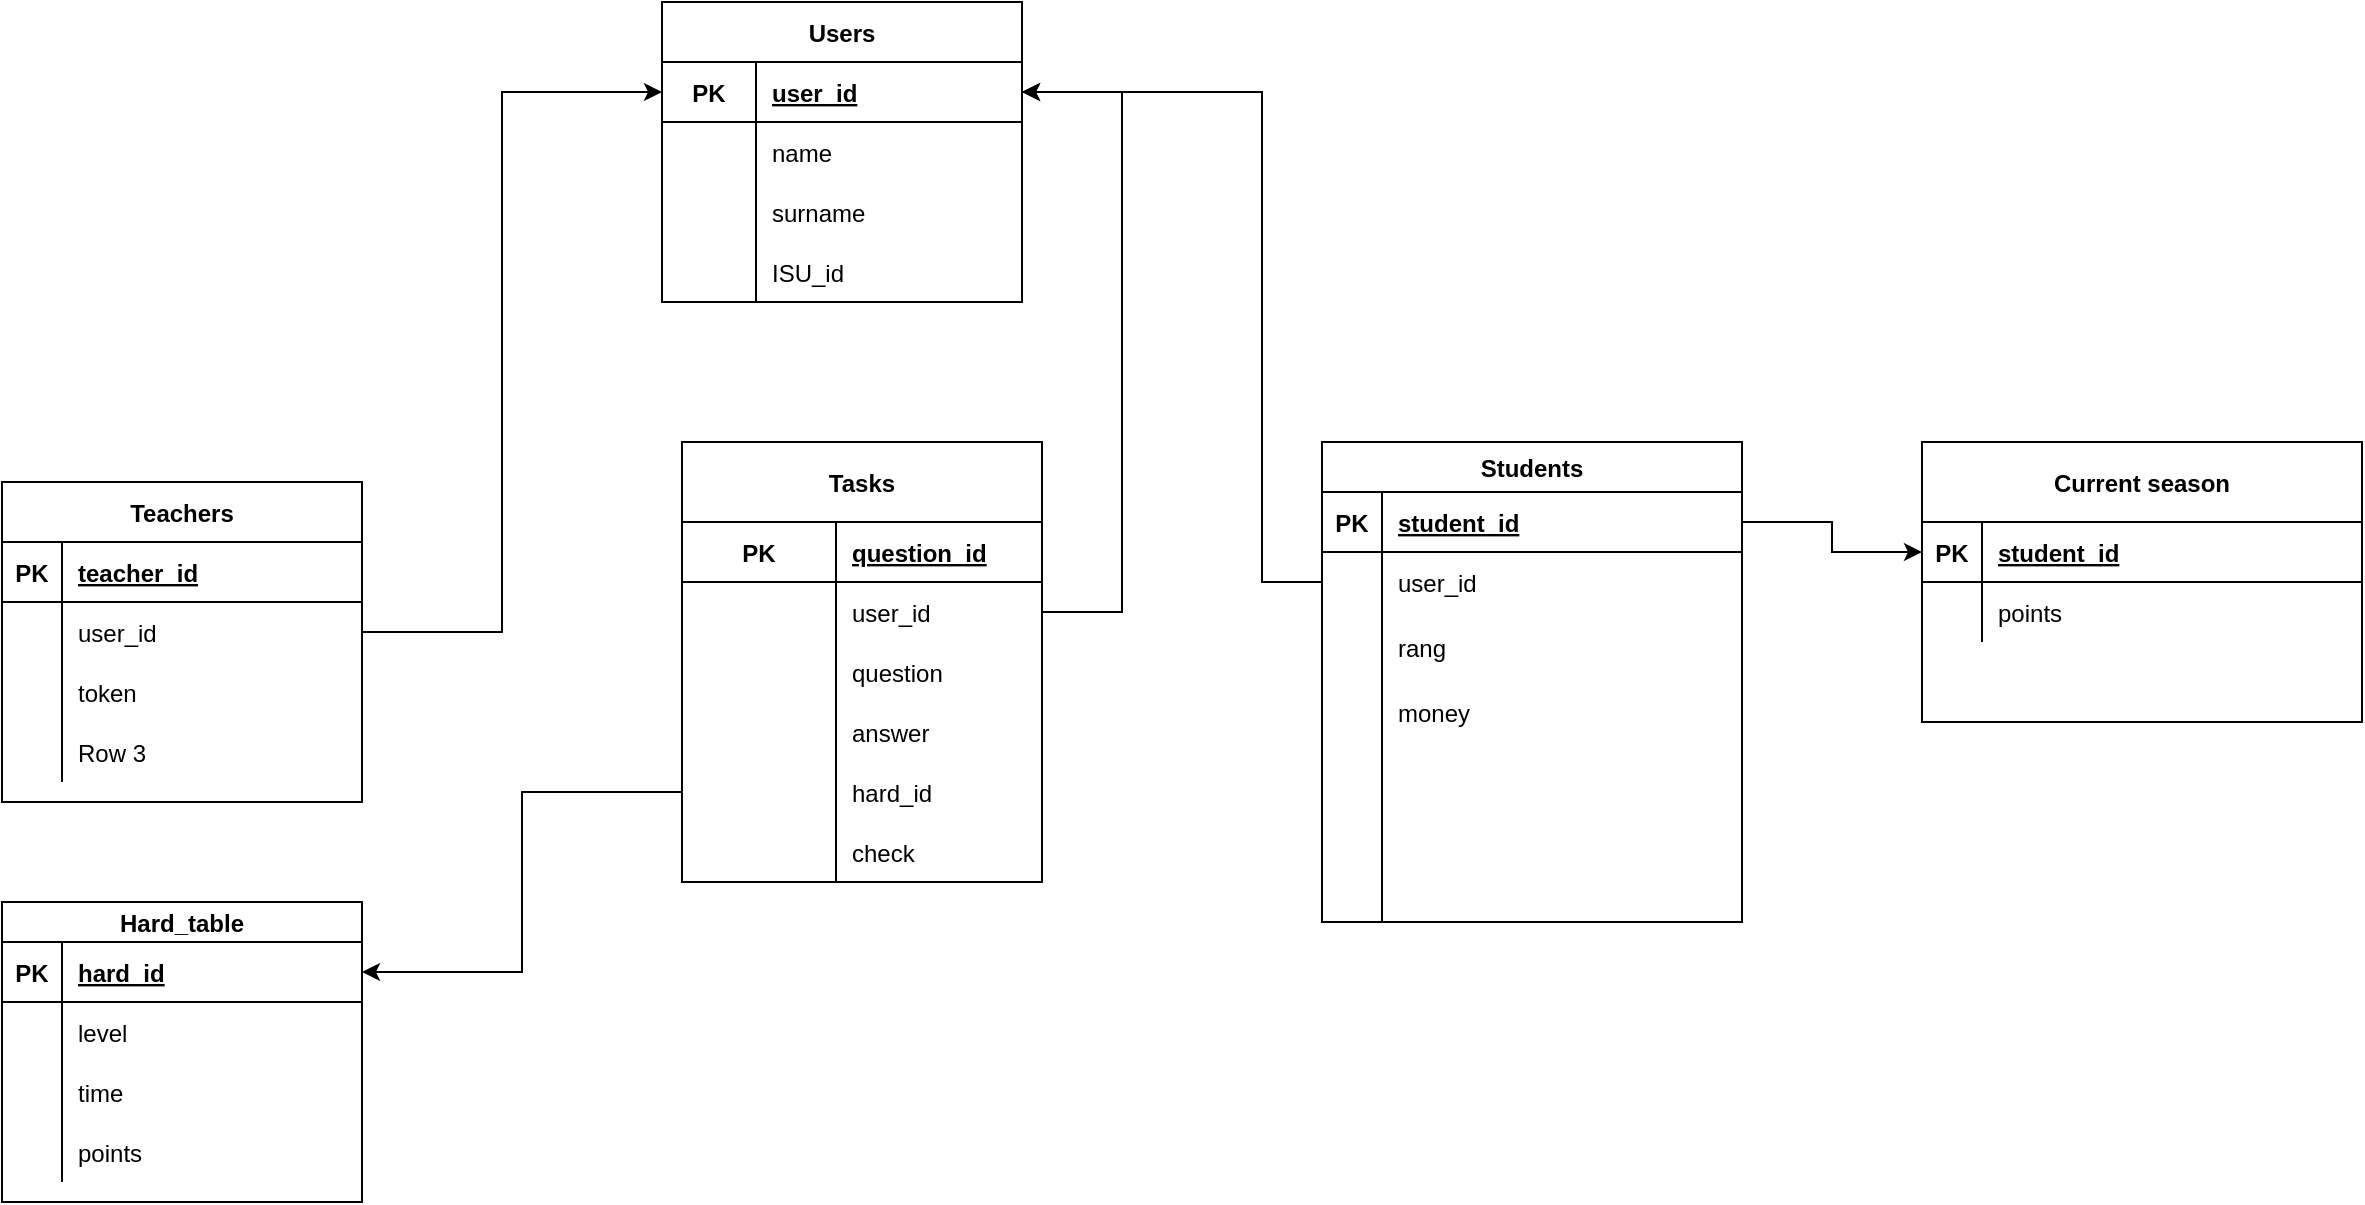 <mxfile version="15.9.6" type="device"><diagram id="FAbmXYwRQuuBy-1Pwn92" name="Page-1"><mxGraphModel dx="1483" dy="699" grid="1" gridSize="10" guides="1" tooltips="1" connect="1" arrows="1" fold="1" page="1" pageScale="1" pageWidth="827" pageHeight="1169" math="0" shadow="0"><root><mxCell id="0"/><mxCell id="1" parent="0"/><mxCell id="DKSP8XFwa9WQKHeEZCTy-1" value="Students" style="shape=table;startSize=25;container=1;collapsible=1;childLayout=tableLayout;fixedRows=1;rowLines=0;fontStyle=1;align=center;resizeLast=1;" vertex="1" parent="1"><mxGeometry x="1170" y="410" width="210" height="240" as="geometry"/></mxCell><mxCell id="DKSP8XFwa9WQKHeEZCTy-2" value="" style="shape=partialRectangle;collapsible=0;dropTarget=0;pointerEvents=0;fillColor=none;top=0;left=0;bottom=1;right=0;points=[[0,0.5],[1,0.5]];portConstraint=eastwest;" vertex="1" parent="DKSP8XFwa9WQKHeEZCTy-1"><mxGeometry y="25" width="210" height="30" as="geometry"/></mxCell><mxCell id="DKSP8XFwa9WQKHeEZCTy-3" value="PK" style="shape=partialRectangle;connectable=0;fillColor=none;top=0;left=0;bottom=0;right=0;fontStyle=1;overflow=hidden;" vertex="1" parent="DKSP8XFwa9WQKHeEZCTy-2"><mxGeometry width="30" height="30" as="geometry"><mxRectangle width="30" height="30" as="alternateBounds"/></mxGeometry></mxCell><mxCell id="DKSP8XFwa9WQKHeEZCTy-4" value="student_id" style="shape=partialRectangle;connectable=0;fillColor=none;top=0;left=0;bottom=0;right=0;align=left;spacingLeft=6;fontStyle=5;overflow=hidden;" vertex="1" parent="DKSP8XFwa9WQKHeEZCTy-2"><mxGeometry x="30" width="180" height="30" as="geometry"><mxRectangle width="180" height="30" as="alternateBounds"/></mxGeometry></mxCell><mxCell id="DKSP8XFwa9WQKHeEZCTy-5" value="" style="shape=partialRectangle;collapsible=0;dropTarget=0;pointerEvents=0;fillColor=none;top=0;left=0;bottom=0;right=0;points=[[0,0.5],[1,0.5]];portConstraint=eastwest;" vertex="1" parent="DKSP8XFwa9WQKHeEZCTy-1"><mxGeometry y="55" width="210" height="30" as="geometry"/></mxCell><mxCell id="DKSP8XFwa9WQKHeEZCTy-6" value="" style="shape=partialRectangle;connectable=0;fillColor=none;top=0;left=0;bottom=0;right=0;editable=1;overflow=hidden;" vertex="1" parent="DKSP8XFwa9WQKHeEZCTy-5"><mxGeometry width="30" height="30" as="geometry"><mxRectangle width="30" height="30" as="alternateBounds"/></mxGeometry></mxCell><mxCell id="DKSP8XFwa9WQKHeEZCTy-7" value="user_id" style="shape=partialRectangle;connectable=0;fillColor=none;top=0;left=0;bottom=0;right=0;align=left;spacingLeft=6;overflow=hidden;" vertex="1" parent="DKSP8XFwa9WQKHeEZCTy-5"><mxGeometry x="30" width="180" height="30" as="geometry"><mxRectangle width="180" height="30" as="alternateBounds"/></mxGeometry></mxCell><mxCell id="DKSP8XFwa9WQKHeEZCTy-8" value="" style="shape=partialRectangle;collapsible=0;dropTarget=0;pointerEvents=0;fillColor=none;top=0;left=0;bottom=0;right=0;points=[[0,0.5],[1,0.5]];portConstraint=eastwest;" vertex="1" parent="DKSP8XFwa9WQKHeEZCTy-1"><mxGeometry y="85" width="210" height="35" as="geometry"/></mxCell><mxCell id="DKSP8XFwa9WQKHeEZCTy-9" value="" style="shape=partialRectangle;connectable=0;fillColor=none;top=0;left=0;bottom=0;right=0;editable=1;overflow=hidden;" vertex="1" parent="DKSP8XFwa9WQKHeEZCTy-8"><mxGeometry width="30" height="35" as="geometry"><mxRectangle width="30" height="35" as="alternateBounds"/></mxGeometry></mxCell><mxCell id="DKSP8XFwa9WQKHeEZCTy-10" value="rang" style="shape=partialRectangle;connectable=0;fillColor=none;top=0;left=0;bottom=0;right=0;align=left;spacingLeft=6;overflow=hidden;" vertex="1" parent="DKSP8XFwa9WQKHeEZCTy-8"><mxGeometry x="30" width="180" height="35" as="geometry"><mxRectangle width="180" height="35" as="alternateBounds"/></mxGeometry></mxCell><mxCell id="DKSP8XFwa9WQKHeEZCTy-11" value="" style="shape=partialRectangle;collapsible=0;dropTarget=0;pointerEvents=0;fillColor=none;top=0;left=0;bottom=0;right=0;points=[[0,0.5],[1,0.5]];portConstraint=eastwest;" vertex="1" parent="DKSP8XFwa9WQKHeEZCTy-1"><mxGeometry y="120" width="210" height="30" as="geometry"/></mxCell><mxCell id="DKSP8XFwa9WQKHeEZCTy-12" value="" style="shape=partialRectangle;connectable=0;fillColor=none;top=0;left=0;bottom=0;right=0;editable=1;overflow=hidden;" vertex="1" parent="DKSP8XFwa9WQKHeEZCTy-11"><mxGeometry width="30" height="30" as="geometry"><mxRectangle width="30" height="30" as="alternateBounds"/></mxGeometry></mxCell><mxCell id="DKSP8XFwa9WQKHeEZCTy-13" value="money" style="shape=partialRectangle;connectable=0;fillColor=none;top=0;left=0;bottom=0;right=0;align=left;spacingLeft=6;overflow=hidden;" vertex="1" parent="DKSP8XFwa9WQKHeEZCTy-11"><mxGeometry x="30" width="180" height="30" as="geometry"><mxRectangle width="180" height="30" as="alternateBounds"/></mxGeometry></mxCell><mxCell id="DKSP8XFwa9WQKHeEZCTy-105" style="shape=partialRectangle;collapsible=0;dropTarget=0;pointerEvents=0;fillColor=none;top=0;left=0;bottom=0;right=0;points=[[0,0.5],[1,0.5]];portConstraint=eastwest;" vertex="1" parent="DKSP8XFwa9WQKHeEZCTy-1"><mxGeometry y="150" width="210" height="30" as="geometry"/></mxCell><mxCell id="DKSP8XFwa9WQKHeEZCTy-106" style="shape=partialRectangle;connectable=0;fillColor=none;top=0;left=0;bottom=0;right=0;editable=1;overflow=hidden;" vertex="1" parent="DKSP8XFwa9WQKHeEZCTy-105"><mxGeometry width="30" height="30" as="geometry"><mxRectangle width="30" height="30" as="alternateBounds"/></mxGeometry></mxCell><mxCell id="DKSP8XFwa9WQKHeEZCTy-107" style="shape=partialRectangle;connectable=0;fillColor=none;top=0;left=0;bottom=0;right=0;align=left;spacingLeft=6;overflow=hidden;" vertex="1" parent="DKSP8XFwa9WQKHeEZCTy-105"><mxGeometry x="30" width="180" height="30" as="geometry"><mxRectangle width="180" height="30" as="alternateBounds"/></mxGeometry></mxCell><mxCell id="DKSP8XFwa9WQKHeEZCTy-132" style="shape=partialRectangle;collapsible=0;dropTarget=0;pointerEvents=0;fillColor=none;top=0;left=0;bottom=0;right=0;points=[[0,0.5],[1,0.5]];portConstraint=eastwest;" vertex="1" parent="DKSP8XFwa9WQKHeEZCTy-1"><mxGeometry y="180" width="210" height="30" as="geometry"/></mxCell><mxCell id="DKSP8XFwa9WQKHeEZCTy-133" style="shape=partialRectangle;connectable=0;fillColor=none;top=0;left=0;bottom=0;right=0;editable=1;overflow=hidden;" vertex="1" parent="DKSP8XFwa9WQKHeEZCTy-132"><mxGeometry width="30" height="30" as="geometry"><mxRectangle width="30" height="30" as="alternateBounds"/></mxGeometry></mxCell><mxCell id="DKSP8XFwa9WQKHeEZCTy-134" style="shape=partialRectangle;connectable=0;fillColor=none;top=0;left=0;bottom=0;right=0;align=left;spacingLeft=6;overflow=hidden;" vertex="1" parent="DKSP8XFwa9WQKHeEZCTy-132"><mxGeometry x="30" width="180" height="30" as="geometry"><mxRectangle width="180" height="30" as="alternateBounds"/></mxGeometry></mxCell><mxCell id="DKSP8XFwa9WQKHeEZCTy-164" style="shape=partialRectangle;collapsible=0;dropTarget=0;pointerEvents=0;fillColor=none;top=0;left=0;bottom=0;right=0;points=[[0,0.5],[1,0.5]];portConstraint=eastwest;" vertex="1" parent="DKSP8XFwa9WQKHeEZCTy-1"><mxGeometry y="210" width="210" height="30" as="geometry"/></mxCell><mxCell id="DKSP8XFwa9WQKHeEZCTy-165" style="shape=partialRectangle;connectable=0;fillColor=none;top=0;left=0;bottom=0;right=0;editable=1;overflow=hidden;" vertex="1" parent="DKSP8XFwa9WQKHeEZCTy-164"><mxGeometry width="30" height="30" as="geometry"><mxRectangle width="30" height="30" as="alternateBounds"/></mxGeometry></mxCell><mxCell id="DKSP8XFwa9WQKHeEZCTy-166" style="shape=partialRectangle;connectable=0;fillColor=none;top=0;left=0;bottom=0;right=0;align=left;spacingLeft=6;overflow=hidden;" vertex="1" parent="DKSP8XFwa9WQKHeEZCTy-164"><mxGeometry x="30" width="180" height="30" as="geometry"><mxRectangle width="180" height="30" as="alternateBounds"/></mxGeometry></mxCell><mxCell id="DKSP8XFwa9WQKHeEZCTy-14" value="Teachers" style="shape=table;startSize=30;container=1;collapsible=1;childLayout=tableLayout;fixedRows=1;rowLines=0;fontStyle=1;align=center;resizeLast=1;" vertex="1" parent="1"><mxGeometry x="510" y="430" width="180" height="160" as="geometry"/></mxCell><mxCell id="DKSP8XFwa9WQKHeEZCTy-15" value="" style="shape=partialRectangle;collapsible=0;dropTarget=0;pointerEvents=0;fillColor=none;top=0;left=0;bottom=1;right=0;points=[[0,0.5],[1,0.5]];portConstraint=eastwest;" vertex="1" parent="DKSP8XFwa9WQKHeEZCTy-14"><mxGeometry y="30" width="180" height="30" as="geometry"/></mxCell><mxCell id="DKSP8XFwa9WQKHeEZCTy-16" value="PK" style="shape=partialRectangle;connectable=0;fillColor=none;top=0;left=0;bottom=0;right=0;fontStyle=1;overflow=hidden;" vertex="1" parent="DKSP8XFwa9WQKHeEZCTy-15"><mxGeometry width="30" height="30" as="geometry"><mxRectangle width="30" height="30" as="alternateBounds"/></mxGeometry></mxCell><mxCell id="DKSP8XFwa9WQKHeEZCTy-17" value="teacher_id" style="shape=partialRectangle;connectable=0;fillColor=none;top=0;left=0;bottom=0;right=0;align=left;spacingLeft=6;fontStyle=5;overflow=hidden;" vertex="1" parent="DKSP8XFwa9WQKHeEZCTy-15"><mxGeometry x="30" width="150" height="30" as="geometry"><mxRectangle width="150" height="30" as="alternateBounds"/></mxGeometry></mxCell><mxCell id="DKSP8XFwa9WQKHeEZCTy-18" value="" style="shape=partialRectangle;collapsible=0;dropTarget=0;pointerEvents=0;fillColor=none;top=0;left=0;bottom=0;right=0;points=[[0,0.5],[1,0.5]];portConstraint=eastwest;" vertex="1" parent="DKSP8XFwa9WQKHeEZCTy-14"><mxGeometry y="60" width="180" height="30" as="geometry"/></mxCell><mxCell id="DKSP8XFwa9WQKHeEZCTy-19" value="" style="shape=partialRectangle;connectable=0;fillColor=none;top=0;left=0;bottom=0;right=0;editable=1;overflow=hidden;" vertex="1" parent="DKSP8XFwa9WQKHeEZCTy-18"><mxGeometry width="30" height="30" as="geometry"><mxRectangle width="30" height="30" as="alternateBounds"/></mxGeometry></mxCell><mxCell id="DKSP8XFwa9WQKHeEZCTy-20" value="user_id" style="shape=partialRectangle;connectable=0;fillColor=none;top=0;left=0;bottom=0;right=0;align=left;spacingLeft=6;overflow=hidden;" vertex="1" parent="DKSP8XFwa9WQKHeEZCTy-18"><mxGeometry x="30" width="150" height="30" as="geometry"><mxRectangle width="150" height="30" as="alternateBounds"/></mxGeometry></mxCell><mxCell id="DKSP8XFwa9WQKHeEZCTy-21" value="" style="shape=partialRectangle;collapsible=0;dropTarget=0;pointerEvents=0;fillColor=none;top=0;left=0;bottom=0;right=0;points=[[0,0.5],[1,0.5]];portConstraint=eastwest;" vertex="1" parent="DKSP8XFwa9WQKHeEZCTy-14"><mxGeometry y="90" width="180" height="30" as="geometry"/></mxCell><mxCell id="DKSP8XFwa9WQKHeEZCTy-22" value="" style="shape=partialRectangle;connectable=0;fillColor=none;top=0;left=0;bottom=0;right=0;editable=1;overflow=hidden;" vertex="1" parent="DKSP8XFwa9WQKHeEZCTy-21"><mxGeometry width="30" height="30" as="geometry"><mxRectangle width="30" height="30" as="alternateBounds"/></mxGeometry></mxCell><mxCell id="DKSP8XFwa9WQKHeEZCTy-23" value="token" style="shape=partialRectangle;connectable=0;fillColor=none;top=0;left=0;bottom=0;right=0;align=left;spacingLeft=6;overflow=hidden;" vertex="1" parent="DKSP8XFwa9WQKHeEZCTy-21"><mxGeometry x="30" width="150" height="30" as="geometry"><mxRectangle width="150" height="30" as="alternateBounds"/></mxGeometry></mxCell><mxCell id="DKSP8XFwa9WQKHeEZCTy-24" value="" style="shape=partialRectangle;collapsible=0;dropTarget=0;pointerEvents=0;fillColor=none;top=0;left=0;bottom=0;right=0;points=[[0,0.5],[1,0.5]];portConstraint=eastwest;" vertex="1" parent="DKSP8XFwa9WQKHeEZCTy-14"><mxGeometry y="120" width="180" height="30" as="geometry"/></mxCell><mxCell id="DKSP8XFwa9WQKHeEZCTy-25" value="" style="shape=partialRectangle;connectable=0;fillColor=none;top=0;left=0;bottom=0;right=0;editable=1;overflow=hidden;" vertex="1" parent="DKSP8XFwa9WQKHeEZCTy-24"><mxGeometry width="30" height="30" as="geometry"><mxRectangle width="30" height="30" as="alternateBounds"/></mxGeometry></mxCell><mxCell id="DKSP8XFwa9WQKHeEZCTy-26" value="Row 3" style="shape=partialRectangle;connectable=0;fillColor=none;top=0;left=0;bottom=0;right=0;align=left;spacingLeft=6;overflow=hidden;" vertex="1" parent="DKSP8XFwa9WQKHeEZCTy-24"><mxGeometry x="30" width="150" height="30" as="geometry"><mxRectangle width="150" height="30" as="alternateBounds"/></mxGeometry></mxCell><mxCell id="DKSP8XFwa9WQKHeEZCTy-27" value="Tasks" style="shape=table;startSize=40;container=1;collapsible=1;childLayout=tableLayout;fixedRows=1;rowLines=0;fontStyle=1;align=center;resizeLast=1;" vertex="1" parent="1"><mxGeometry x="850" y="410" width="180" height="220" as="geometry"/></mxCell><mxCell id="DKSP8XFwa9WQKHeEZCTy-28" value="" style="shape=partialRectangle;collapsible=0;dropTarget=0;pointerEvents=0;fillColor=none;top=0;left=0;bottom=1;right=0;points=[[0,0.5],[1,0.5]];portConstraint=eastwest;" vertex="1" parent="DKSP8XFwa9WQKHeEZCTy-27"><mxGeometry y="40" width="180" height="30" as="geometry"/></mxCell><mxCell id="DKSP8XFwa9WQKHeEZCTy-29" value="PK" style="shape=partialRectangle;connectable=0;fillColor=none;top=0;left=0;bottom=0;right=0;fontStyle=1;overflow=hidden;" vertex="1" parent="DKSP8XFwa9WQKHeEZCTy-28"><mxGeometry width="77.0" height="30" as="geometry"><mxRectangle width="77.0" height="30" as="alternateBounds"/></mxGeometry></mxCell><mxCell id="DKSP8XFwa9WQKHeEZCTy-30" value="question_id" style="shape=partialRectangle;connectable=0;fillColor=none;top=0;left=0;bottom=0;right=0;align=left;spacingLeft=6;fontStyle=5;overflow=hidden;" vertex="1" parent="DKSP8XFwa9WQKHeEZCTy-28"><mxGeometry x="77.0" width="103.0" height="30" as="geometry"><mxRectangle width="103.0" height="30" as="alternateBounds"/></mxGeometry></mxCell><mxCell id="DKSP8XFwa9WQKHeEZCTy-31" value="" style="shape=partialRectangle;collapsible=0;dropTarget=0;pointerEvents=0;fillColor=none;top=0;left=0;bottom=0;right=0;points=[[0,0.5],[1,0.5]];portConstraint=eastwest;" vertex="1" parent="DKSP8XFwa9WQKHeEZCTy-27"><mxGeometry y="70" width="180" height="30" as="geometry"/></mxCell><mxCell id="DKSP8XFwa9WQKHeEZCTy-32" value="" style="shape=partialRectangle;connectable=0;fillColor=none;top=0;left=0;bottom=0;right=0;editable=1;overflow=hidden;" vertex="1" parent="DKSP8XFwa9WQKHeEZCTy-31"><mxGeometry width="77.0" height="30" as="geometry"><mxRectangle width="77.0" height="30" as="alternateBounds"/></mxGeometry></mxCell><mxCell id="DKSP8XFwa9WQKHeEZCTy-33" value="user_id" style="shape=partialRectangle;connectable=0;fillColor=none;top=0;left=0;bottom=0;right=0;align=left;spacingLeft=6;overflow=hidden;" vertex="1" parent="DKSP8XFwa9WQKHeEZCTy-31"><mxGeometry x="77.0" width="103.0" height="30" as="geometry"><mxRectangle width="103.0" height="30" as="alternateBounds"/></mxGeometry></mxCell><mxCell id="DKSP8XFwa9WQKHeEZCTy-34" value="" style="shape=partialRectangle;collapsible=0;dropTarget=0;pointerEvents=0;fillColor=none;top=0;left=0;bottom=0;right=0;points=[[0,0.5],[1,0.5]];portConstraint=eastwest;" vertex="1" parent="DKSP8XFwa9WQKHeEZCTy-27"><mxGeometry y="100" width="180" height="30" as="geometry"/></mxCell><mxCell id="DKSP8XFwa9WQKHeEZCTy-35" value="" style="shape=partialRectangle;connectable=0;fillColor=none;top=0;left=0;bottom=0;right=0;editable=1;overflow=hidden;" vertex="1" parent="DKSP8XFwa9WQKHeEZCTy-34"><mxGeometry width="77.0" height="30" as="geometry"><mxRectangle width="77.0" height="30" as="alternateBounds"/></mxGeometry></mxCell><mxCell id="DKSP8XFwa9WQKHeEZCTy-36" value="question" style="shape=partialRectangle;connectable=0;fillColor=none;top=0;left=0;bottom=0;right=0;align=left;spacingLeft=6;overflow=hidden;" vertex="1" parent="DKSP8XFwa9WQKHeEZCTy-34"><mxGeometry x="77.0" width="103.0" height="30" as="geometry"><mxRectangle width="103.0" height="30" as="alternateBounds"/></mxGeometry></mxCell><mxCell id="DKSP8XFwa9WQKHeEZCTy-37" value="" style="shape=partialRectangle;collapsible=0;dropTarget=0;pointerEvents=0;fillColor=none;top=0;left=0;bottom=0;right=0;points=[[0,0.5],[1,0.5]];portConstraint=eastwest;" vertex="1" parent="DKSP8XFwa9WQKHeEZCTy-27"><mxGeometry y="130" width="180" height="30" as="geometry"/></mxCell><mxCell id="DKSP8XFwa9WQKHeEZCTy-38" value="" style="shape=partialRectangle;connectable=0;fillColor=none;top=0;left=0;bottom=0;right=0;editable=1;overflow=hidden;" vertex="1" parent="DKSP8XFwa9WQKHeEZCTy-37"><mxGeometry width="77.0" height="30" as="geometry"><mxRectangle width="77.0" height="30" as="alternateBounds"/></mxGeometry></mxCell><mxCell id="DKSP8XFwa9WQKHeEZCTy-39" value="answer" style="shape=partialRectangle;connectable=0;fillColor=none;top=0;left=0;bottom=0;right=0;align=left;spacingLeft=6;overflow=hidden;" vertex="1" parent="DKSP8XFwa9WQKHeEZCTy-37"><mxGeometry x="77.0" width="103.0" height="30" as="geometry"><mxRectangle width="103.0" height="30" as="alternateBounds"/></mxGeometry></mxCell><mxCell id="DKSP8XFwa9WQKHeEZCTy-98" style="shape=partialRectangle;collapsible=0;dropTarget=0;pointerEvents=0;fillColor=none;top=0;left=0;bottom=0;right=0;points=[[0,0.5],[1,0.5]];portConstraint=eastwest;" vertex="1" parent="DKSP8XFwa9WQKHeEZCTy-27"><mxGeometry y="160" width="180" height="30" as="geometry"/></mxCell><mxCell id="DKSP8XFwa9WQKHeEZCTy-99" style="shape=partialRectangle;connectable=0;fillColor=none;top=0;left=0;bottom=0;right=0;editable=1;overflow=hidden;" vertex="1" parent="DKSP8XFwa9WQKHeEZCTy-98"><mxGeometry width="77.0" height="30" as="geometry"><mxRectangle width="77.0" height="30" as="alternateBounds"/></mxGeometry></mxCell><mxCell id="DKSP8XFwa9WQKHeEZCTy-100" value="hard_id" style="shape=partialRectangle;connectable=0;fillColor=none;top=0;left=0;bottom=0;right=0;align=left;spacingLeft=6;overflow=hidden;" vertex="1" parent="DKSP8XFwa9WQKHeEZCTy-98"><mxGeometry x="77.0" width="103.0" height="30" as="geometry"><mxRectangle width="103.0" height="30" as="alternateBounds"/></mxGeometry></mxCell><mxCell id="DKSP8XFwa9WQKHeEZCTy-148" style="shape=partialRectangle;collapsible=0;dropTarget=0;pointerEvents=0;fillColor=none;top=0;left=0;bottom=0;right=0;points=[[0,0.5],[1,0.5]];portConstraint=eastwest;" vertex="1" parent="DKSP8XFwa9WQKHeEZCTy-27"><mxGeometry y="190" width="180" height="30" as="geometry"/></mxCell><mxCell id="DKSP8XFwa9WQKHeEZCTy-149" style="shape=partialRectangle;connectable=0;fillColor=none;top=0;left=0;bottom=0;right=0;editable=1;overflow=hidden;" vertex="1" parent="DKSP8XFwa9WQKHeEZCTy-148"><mxGeometry width="77.0" height="30" as="geometry"><mxRectangle width="77.0" height="30" as="alternateBounds"/></mxGeometry></mxCell><mxCell id="DKSP8XFwa9WQKHeEZCTy-150" value="check" style="shape=partialRectangle;connectable=0;fillColor=none;top=0;left=0;bottom=0;right=0;align=left;spacingLeft=6;overflow=hidden;" vertex="1" parent="DKSP8XFwa9WQKHeEZCTy-148"><mxGeometry x="77.0" width="103.0" height="30" as="geometry"><mxRectangle width="103.0" height="30" as="alternateBounds"/></mxGeometry></mxCell><mxCell id="DKSP8XFwa9WQKHeEZCTy-60" value="Users" style="shape=table;startSize=30;container=1;collapsible=1;childLayout=tableLayout;fixedRows=1;rowLines=0;fontStyle=1;align=center;resizeLast=1;" vertex="1" parent="1"><mxGeometry x="840" y="190" width="180" height="150" as="geometry"/></mxCell><mxCell id="DKSP8XFwa9WQKHeEZCTy-61" value="" style="shape=partialRectangle;collapsible=0;dropTarget=0;pointerEvents=0;fillColor=none;top=0;left=0;bottom=1;right=0;points=[[0,0.5],[1,0.5]];portConstraint=eastwest;" vertex="1" parent="DKSP8XFwa9WQKHeEZCTy-60"><mxGeometry y="30" width="180" height="30" as="geometry"/></mxCell><mxCell id="DKSP8XFwa9WQKHeEZCTy-62" value="PK" style="shape=partialRectangle;connectable=0;fillColor=none;top=0;left=0;bottom=0;right=0;fontStyle=1;overflow=hidden;" vertex="1" parent="DKSP8XFwa9WQKHeEZCTy-61"><mxGeometry width="47.0" height="30" as="geometry"><mxRectangle width="47.0" height="30" as="alternateBounds"/></mxGeometry></mxCell><mxCell id="DKSP8XFwa9WQKHeEZCTy-63" value="user_id" style="shape=partialRectangle;connectable=0;fillColor=none;top=0;left=0;bottom=0;right=0;align=left;spacingLeft=6;fontStyle=5;overflow=hidden;" vertex="1" parent="DKSP8XFwa9WQKHeEZCTy-61"><mxGeometry x="47.0" width="133.0" height="30" as="geometry"><mxRectangle width="133.0" height="30" as="alternateBounds"/></mxGeometry></mxCell><mxCell id="DKSP8XFwa9WQKHeEZCTy-64" value="" style="shape=partialRectangle;collapsible=0;dropTarget=0;pointerEvents=0;fillColor=none;top=0;left=0;bottom=0;right=0;points=[[0,0.5],[1,0.5]];portConstraint=eastwest;" vertex="1" parent="DKSP8XFwa9WQKHeEZCTy-60"><mxGeometry y="60" width="180" height="30" as="geometry"/></mxCell><mxCell id="DKSP8XFwa9WQKHeEZCTy-65" value="" style="shape=partialRectangle;connectable=0;fillColor=none;top=0;left=0;bottom=0;right=0;editable=1;overflow=hidden;" vertex="1" parent="DKSP8XFwa9WQKHeEZCTy-64"><mxGeometry width="47.0" height="30" as="geometry"><mxRectangle width="47.0" height="30" as="alternateBounds"/></mxGeometry></mxCell><mxCell id="DKSP8XFwa9WQKHeEZCTy-66" value="name" style="shape=partialRectangle;connectable=0;fillColor=none;top=0;left=0;bottom=0;right=0;align=left;spacingLeft=6;overflow=hidden;" vertex="1" parent="DKSP8XFwa9WQKHeEZCTy-64"><mxGeometry x="47.0" width="133.0" height="30" as="geometry"><mxRectangle width="133.0" height="30" as="alternateBounds"/></mxGeometry></mxCell><mxCell id="DKSP8XFwa9WQKHeEZCTy-67" value="" style="shape=partialRectangle;collapsible=0;dropTarget=0;pointerEvents=0;fillColor=none;top=0;left=0;bottom=0;right=0;points=[[0,0.5],[1,0.5]];portConstraint=eastwest;" vertex="1" parent="DKSP8XFwa9WQKHeEZCTy-60"><mxGeometry y="90" width="180" height="30" as="geometry"/></mxCell><mxCell id="DKSP8XFwa9WQKHeEZCTy-68" value="" style="shape=partialRectangle;connectable=0;fillColor=none;top=0;left=0;bottom=0;right=0;editable=1;overflow=hidden;" vertex="1" parent="DKSP8XFwa9WQKHeEZCTy-67"><mxGeometry width="47.0" height="30" as="geometry"><mxRectangle width="47.0" height="30" as="alternateBounds"/></mxGeometry></mxCell><mxCell id="DKSP8XFwa9WQKHeEZCTy-69" value="surname" style="shape=partialRectangle;connectable=0;fillColor=none;top=0;left=0;bottom=0;right=0;align=left;spacingLeft=6;overflow=hidden;" vertex="1" parent="DKSP8XFwa9WQKHeEZCTy-67"><mxGeometry x="47.0" width="133.0" height="30" as="geometry"><mxRectangle width="133.0" height="30" as="alternateBounds"/></mxGeometry></mxCell><mxCell id="DKSP8XFwa9WQKHeEZCTy-70" value="" style="shape=partialRectangle;collapsible=0;dropTarget=0;pointerEvents=0;fillColor=none;top=0;left=0;bottom=0;right=0;points=[[0,0.5],[1,0.5]];portConstraint=eastwest;" vertex="1" parent="DKSP8XFwa9WQKHeEZCTy-60"><mxGeometry y="120" width="180" height="30" as="geometry"/></mxCell><mxCell id="DKSP8XFwa9WQKHeEZCTy-71" value="" style="shape=partialRectangle;connectable=0;fillColor=none;top=0;left=0;bottom=0;right=0;editable=1;overflow=hidden;" vertex="1" parent="DKSP8XFwa9WQKHeEZCTy-70"><mxGeometry width="47.0" height="30" as="geometry"><mxRectangle width="47.0" height="30" as="alternateBounds"/></mxGeometry></mxCell><mxCell id="DKSP8XFwa9WQKHeEZCTy-72" value="ISU_id" style="shape=partialRectangle;connectable=0;fillColor=none;top=0;left=0;bottom=0;right=0;align=left;spacingLeft=6;overflow=hidden;" vertex="1" parent="DKSP8XFwa9WQKHeEZCTy-70"><mxGeometry x="47.0" width="133.0" height="30" as="geometry"><mxRectangle width="133.0" height="30" as="alternateBounds"/></mxGeometry></mxCell><mxCell id="DKSP8XFwa9WQKHeEZCTy-73" value="Hard_table" style="shape=table;startSize=20;container=1;collapsible=1;childLayout=tableLayout;fixedRows=1;rowLines=0;fontStyle=1;align=center;resizeLast=1;" vertex="1" parent="1"><mxGeometry x="510" y="640" width="180" height="150" as="geometry"/></mxCell><mxCell id="DKSP8XFwa9WQKHeEZCTy-74" value="" style="shape=partialRectangle;collapsible=0;dropTarget=0;pointerEvents=0;fillColor=none;top=0;left=0;bottom=1;right=0;points=[[0,0.5],[1,0.5]];portConstraint=eastwest;" vertex="1" parent="DKSP8XFwa9WQKHeEZCTy-73"><mxGeometry y="20" width="180" height="30" as="geometry"/></mxCell><mxCell id="DKSP8XFwa9WQKHeEZCTy-75" value="PK" style="shape=partialRectangle;connectable=0;fillColor=none;top=0;left=0;bottom=0;right=0;fontStyle=1;overflow=hidden;" vertex="1" parent="DKSP8XFwa9WQKHeEZCTy-74"><mxGeometry width="30" height="30" as="geometry"><mxRectangle width="30" height="30" as="alternateBounds"/></mxGeometry></mxCell><mxCell id="DKSP8XFwa9WQKHeEZCTy-76" value="hard_id" style="shape=partialRectangle;connectable=0;fillColor=none;top=0;left=0;bottom=0;right=0;align=left;spacingLeft=6;fontStyle=5;overflow=hidden;" vertex="1" parent="DKSP8XFwa9WQKHeEZCTy-74"><mxGeometry x="30" width="150" height="30" as="geometry"><mxRectangle width="150" height="30" as="alternateBounds"/></mxGeometry></mxCell><mxCell id="DKSP8XFwa9WQKHeEZCTy-77" value="" style="shape=partialRectangle;collapsible=0;dropTarget=0;pointerEvents=0;fillColor=none;top=0;left=0;bottom=0;right=0;points=[[0,0.5],[1,0.5]];portConstraint=eastwest;" vertex="1" parent="DKSP8XFwa9WQKHeEZCTy-73"><mxGeometry y="50" width="180" height="30" as="geometry"/></mxCell><mxCell id="DKSP8XFwa9WQKHeEZCTy-78" value="" style="shape=partialRectangle;connectable=0;fillColor=none;top=0;left=0;bottom=0;right=0;editable=1;overflow=hidden;" vertex="1" parent="DKSP8XFwa9WQKHeEZCTy-77"><mxGeometry width="30" height="30" as="geometry"><mxRectangle width="30" height="30" as="alternateBounds"/></mxGeometry></mxCell><mxCell id="DKSP8XFwa9WQKHeEZCTy-79" value="level" style="shape=partialRectangle;connectable=0;fillColor=none;top=0;left=0;bottom=0;right=0;align=left;spacingLeft=6;overflow=hidden;" vertex="1" parent="DKSP8XFwa9WQKHeEZCTy-77"><mxGeometry x="30" width="150" height="30" as="geometry"><mxRectangle width="150" height="30" as="alternateBounds"/></mxGeometry></mxCell><mxCell id="DKSP8XFwa9WQKHeEZCTy-80" value="" style="shape=partialRectangle;collapsible=0;dropTarget=0;pointerEvents=0;fillColor=none;top=0;left=0;bottom=0;right=0;points=[[0,0.5],[1,0.5]];portConstraint=eastwest;" vertex="1" parent="DKSP8XFwa9WQKHeEZCTy-73"><mxGeometry y="80" width="180" height="30" as="geometry"/></mxCell><mxCell id="DKSP8XFwa9WQKHeEZCTy-81" value="" style="shape=partialRectangle;connectable=0;fillColor=none;top=0;left=0;bottom=0;right=0;editable=1;overflow=hidden;" vertex="1" parent="DKSP8XFwa9WQKHeEZCTy-80"><mxGeometry width="30" height="30" as="geometry"><mxRectangle width="30" height="30" as="alternateBounds"/></mxGeometry></mxCell><mxCell id="DKSP8XFwa9WQKHeEZCTy-82" value="time" style="shape=partialRectangle;connectable=0;fillColor=none;top=0;left=0;bottom=0;right=0;align=left;spacingLeft=6;overflow=hidden;" vertex="1" parent="DKSP8XFwa9WQKHeEZCTy-80"><mxGeometry x="30" width="150" height="30" as="geometry"><mxRectangle width="150" height="30" as="alternateBounds"/></mxGeometry></mxCell><mxCell id="DKSP8XFwa9WQKHeEZCTy-83" value="" style="shape=partialRectangle;collapsible=0;dropTarget=0;pointerEvents=0;fillColor=none;top=0;left=0;bottom=0;right=0;points=[[0,0.5],[1,0.5]];portConstraint=eastwest;" vertex="1" parent="DKSP8XFwa9WQKHeEZCTy-73"><mxGeometry y="110" width="180" height="30" as="geometry"/></mxCell><mxCell id="DKSP8XFwa9WQKHeEZCTy-84" value="" style="shape=partialRectangle;connectable=0;fillColor=none;top=0;left=0;bottom=0;right=0;editable=1;overflow=hidden;" vertex="1" parent="DKSP8XFwa9WQKHeEZCTy-83"><mxGeometry width="30" height="30" as="geometry"><mxRectangle width="30" height="30" as="alternateBounds"/></mxGeometry></mxCell><mxCell id="DKSP8XFwa9WQKHeEZCTy-85" value="points" style="shape=partialRectangle;connectable=0;fillColor=none;top=0;left=0;bottom=0;right=0;align=left;spacingLeft=6;overflow=hidden;" vertex="1" parent="DKSP8XFwa9WQKHeEZCTy-83"><mxGeometry x="30" width="150" height="30" as="geometry"><mxRectangle width="150" height="30" as="alternateBounds"/></mxGeometry></mxCell><mxCell id="DKSP8XFwa9WQKHeEZCTy-110" value="" style="edgeStyle=elbowEdgeStyle;elbow=horizontal;endArrow=classic;html=1;rounded=0;fontFamily=Helvetica;fontSize=12;fontColor=default;startSize=30;entryX=1;entryY=0.5;entryDx=0;entryDy=0;exitX=0;exitY=0.5;exitDx=0;exitDy=0;" edge="1" parent="1" source="DKSP8XFwa9WQKHeEZCTy-5" target="DKSP8XFwa9WQKHeEZCTy-61"><mxGeometry width="50" height="50" relative="1" as="geometry"><mxPoint x="1230" y="410" as="sourcePoint"/><mxPoint x="1140" y="490" as="targetPoint"/><Array as="points"><mxPoint x="1140" y="310"/></Array></mxGeometry></mxCell><mxCell id="DKSP8XFwa9WQKHeEZCTy-113" value="" style="edgeStyle=elbowEdgeStyle;elbow=horizontal;endArrow=classic;html=1;rounded=0;fontFamily=Helvetica;fontSize=12;fontColor=default;startSize=30;exitX=1;exitY=0.5;exitDx=0;exitDy=0;entryX=0;entryY=0.5;entryDx=0;entryDy=0;" edge="1" parent="1" source="DKSP8XFwa9WQKHeEZCTy-18" target="DKSP8XFwa9WQKHeEZCTy-61"><mxGeometry width="50" height="50" relative="1" as="geometry"><mxPoint x="610" y="450" as="sourcePoint"/><mxPoint x="660" y="400" as="targetPoint"/><Array as="points"><mxPoint x="760" y="340"/><mxPoint x="790" y="360"/><mxPoint x="800" y="300"/></Array></mxGeometry></mxCell><mxCell id="DKSP8XFwa9WQKHeEZCTy-116" value="" style="edgeStyle=elbowEdgeStyle;elbow=horizontal;endArrow=classic;html=1;rounded=0;fontFamily=Helvetica;fontSize=12;fontColor=default;startSize=30;exitX=1;exitY=0.5;exitDx=0;exitDy=0;entryX=1;entryY=0.5;entryDx=0;entryDy=0;" edge="1" parent="1" source="DKSP8XFwa9WQKHeEZCTy-31" target="DKSP8XFwa9WQKHeEZCTy-61"><mxGeometry width="50" height="50" relative="1" as="geometry"><mxPoint x="1055" y="570" as="sourcePoint"/><mxPoint x="1105" y="520" as="targetPoint"/><Array as="points"><mxPoint x="1070" y="380"/><mxPoint x="1000" y="520"/><mxPoint x="1030" y="370"/></Array></mxGeometry></mxCell><mxCell id="DKSP8XFwa9WQKHeEZCTy-117" value="" style="edgeStyle=elbowEdgeStyle;elbow=horizontal;endArrow=classic;html=1;rounded=0;fontFamily=Helvetica;fontSize=12;fontColor=default;startSize=30;exitX=0;exitY=0.5;exitDx=0;exitDy=0;entryX=1;entryY=0.5;entryDx=0;entryDy=0;" edge="1" parent="1" source="DKSP8XFwa9WQKHeEZCTy-98" target="DKSP8XFwa9WQKHeEZCTy-74"><mxGeometry width="50" height="50" relative="1" as="geometry"><mxPoint x="740" y="510" as="sourcePoint"/><mxPoint x="790" y="460" as="targetPoint"/></mxGeometry></mxCell><mxCell id="DKSP8XFwa9WQKHeEZCTy-118" value="Current season" style="shape=table;startSize=40;container=1;collapsible=1;childLayout=tableLayout;fixedRows=1;rowLines=0;fontStyle=1;align=center;resizeLast=1;fontFamily=Helvetica;fontSize=12;fontColor=default;strokeColor=default;fillColor=default;" vertex="1" parent="1"><mxGeometry x="1470" y="410" width="220" height="140" as="geometry"/></mxCell><mxCell id="DKSP8XFwa9WQKHeEZCTy-119" value="" style="shape=partialRectangle;collapsible=0;dropTarget=0;pointerEvents=0;fillColor=none;top=0;left=0;bottom=1;right=0;points=[[0,0.5],[1,0.5]];portConstraint=eastwest;fontFamily=Helvetica;fontSize=12;fontColor=default;startSize=30;strokeColor=default;" vertex="1" parent="DKSP8XFwa9WQKHeEZCTy-118"><mxGeometry y="40" width="220" height="30" as="geometry"/></mxCell><mxCell id="DKSP8XFwa9WQKHeEZCTy-120" value="PK" style="shape=partialRectangle;connectable=0;fillColor=none;top=0;left=0;bottom=0;right=0;fontStyle=1;overflow=hidden;fontFamily=Helvetica;fontSize=12;fontColor=default;startSize=30;strokeColor=default;" vertex="1" parent="DKSP8XFwa9WQKHeEZCTy-119"><mxGeometry width="30" height="30" as="geometry"><mxRectangle width="30" height="30" as="alternateBounds"/></mxGeometry></mxCell><mxCell id="DKSP8XFwa9WQKHeEZCTy-121" value="student_id" style="shape=partialRectangle;connectable=0;fillColor=none;top=0;left=0;bottom=0;right=0;align=left;spacingLeft=6;fontStyle=5;overflow=hidden;fontFamily=Helvetica;fontSize=12;fontColor=default;startSize=30;strokeColor=default;" vertex="1" parent="DKSP8XFwa9WQKHeEZCTy-119"><mxGeometry x="30" width="190" height="30" as="geometry"><mxRectangle width="190" height="30" as="alternateBounds"/></mxGeometry></mxCell><mxCell id="DKSP8XFwa9WQKHeEZCTy-122" value="" style="shape=partialRectangle;collapsible=0;dropTarget=0;pointerEvents=0;fillColor=none;top=0;left=0;bottom=0;right=0;points=[[0,0.5],[1,0.5]];portConstraint=eastwest;fontFamily=Helvetica;fontSize=12;fontColor=default;startSize=30;strokeColor=default;" vertex="1" parent="DKSP8XFwa9WQKHeEZCTy-118"><mxGeometry y="70" width="220" height="30" as="geometry"/></mxCell><mxCell id="DKSP8XFwa9WQKHeEZCTy-123" value="" style="shape=partialRectangle;connectable=0;fillColor=none;top=0;left=0;bottom=0;right=0;editable=1;overflow=hidden;fontFamily=Helvetica;fontSize=12;fontColor=default;startSize=30;strokeColor=default;" vertex="1" parent="DKSP8XFwa9WQKHeEZCTy-122"><mxGeometry width="30" height="30" as="geometry"><mxRectangle width="30" height="30" as="alternateBounds"/></mxGeometry></mxCell><mxCell id="DKSP8XFwa9WQKHeEZCTy-124" value="points" style="shape=partialRectangle;connectable=0;fillColor=none;top=0;left=0;bottom=0;right=0;align=left;spacingLeft=6;overflow=hidden;fontFamily=Helvetica;fontSize=12;fontColor=default;startSize=30;strokeColor=default;" vertex="1" parent="DKSP8XFwa9WQKHeEZCTy-122"><mxGeometry x="30" width="190" height="30" as="geometry"><mxRectangle width="190" height="30" as="alternateBounds"/></mxGeometry></mxCell><mxCell id="DKSP8XFwa9WQKHeEZCTy-131" value="" style="edgeStyle=elbowEdgeStyle;elbow=horizontal;endArrow=classic;html=1;rounded=0;fontFamily=Helvetica;fontSize=12;fontColor=default;startSize=30;exitX=1;exitY=0.5;exitDx=0;exitDy=0;entryX=0;entryY=0.5;entryDx=0;entryDy=0;" edge="1" parent="1" source="DKSP8XFwa9WQKHeEZCTy-2" target="DKSP8XFwa9WQKHeEZCTy-119"><mxGeometry width="50" height="50" relative="1" as="geometry"><mxPoint x="1410" y="460" as="sourcePoint"/><mxPoint x="1460" y="410" as="targetPoint"/></mxGeometry></mxCell></root></mxGraphModel></diagram></mxfile>